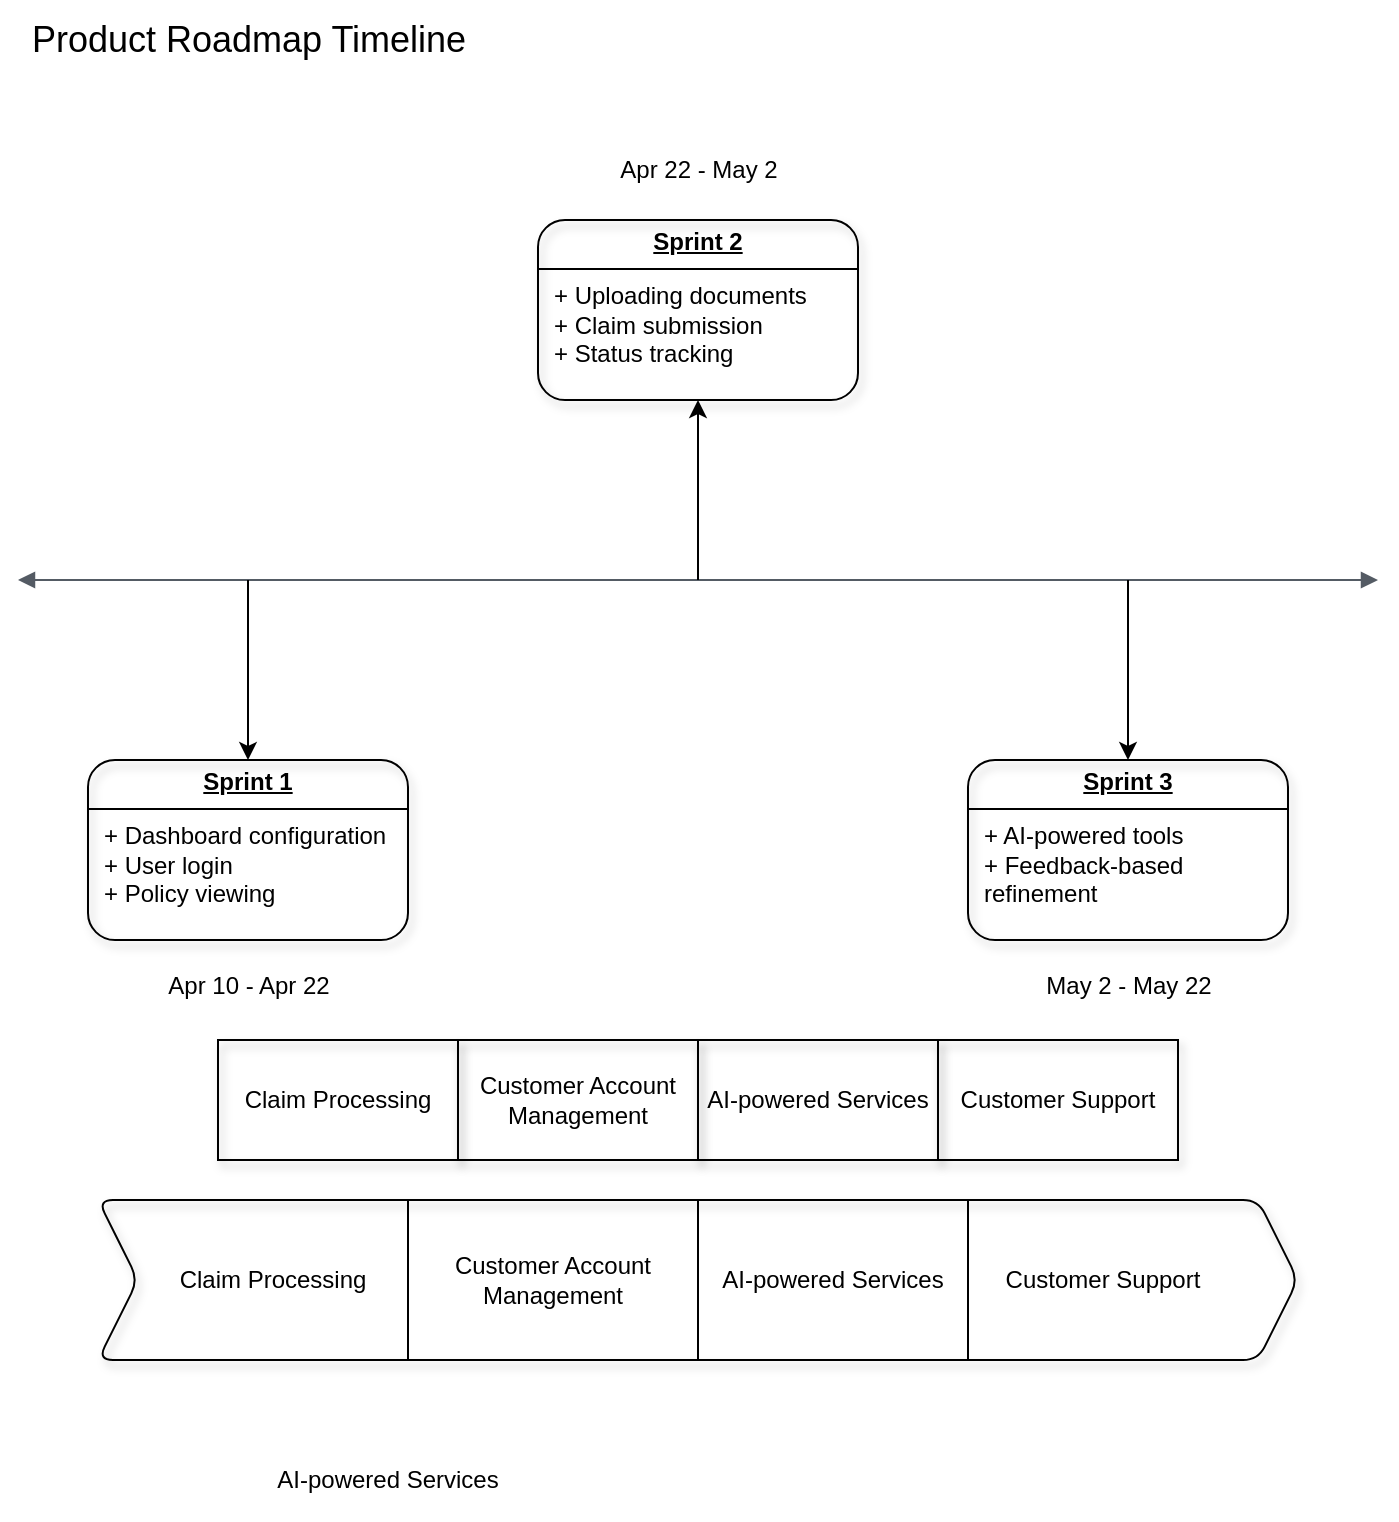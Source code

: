<mxfile version="27.0.9">
  <diagram name="Page-1" id="0dkHzYbZ3pAnxUX2YUPT">
    <mxGraphModel dx="1181" dy="635" grid="1" gridSize="10" guides="1" tooltips="1" connect="1" arrows="1" fold="1" page="1" pageScale="1" pageWidth="850" pageHeight="1100" math="0" shadow="0">
      <root>
        <mxCell id="0" />
        <mxCell id="1" parent="0" />
        <mxCell id="Aw84yJ3P4UB3LTqqaC1I-1" value="" style="edgeStyle=orthogonalEdgeStyle;html=1;endArrow=block;elbow=vertical;startArrow=block;startFill=1;endFill=1;strokeColor=#545B64;rounded=0;fontSize=11;strokeWidth=1;targetPerimeterSpacing=0;endSize=6;" edge="1" parent="1">
          <mxGeometry width="100" relative="1" as="geometry">
            <mxPoint x="85" y="490" as="sourcePoint" />
            <mxPoint x="765" y="490" as="targetPoint" />
          </mxGeometry>
        </mxCell>
        <mxCell id="Aw84yJ3P4UB3LTqqaC1I-10" value="" style="endArrow=classic;html=1;rounded=0;" edge="1" parent="1">
          <mxGeometry width="50" height="50" relative="1" as="geometry">
            <mxPoint x="425" y="490" as="sourcePoint" />
            <mxPoint x="425" y="400" as="targetPoint" />
          </mxGeometry>
        </mxCell>
        <mxCell id="Aw84yJ3P4UB3LTqqaC1I-12" value="" style="endArrow=classic;html=1;rounded=0;" edge="1" parent="1">
          <mxGeometry width="50" height="50" relative="1" as="geometry">
            <mxPoint x="200" y="490" as="sourcePoint" />
            <mxPoint x="200" y="580" as="targetPoint" />
          </mxGeometry>
        </mxCell>
        <mxCell id="Aw84yJ3P4UB3LTqqaC1I-13" value="" style="endArrow=classic;html=1;rounded=0;" edge="1" parent="1">
          <mxGeometry width="50" height="50" relative="1" as="geometry">
            <mxPoint x="640" y="490" as="sourcePoint" />
            <mxPoint x="640" y="580" as="targetPoint" />
          </mxGeometry>
        </mxCell>
        <mxCell id="Aw84yJ3P4UB3LTqqaC1I-151" value="&lt;p style=&quot;margin: 4px 0px 0px; text-align: center; text-decoration: underline;&quot;&gt;&lt;b&gt;Sprint 1&lt;/b&gt;&lt;/p&gt;&lt;hr size=&quot;1&quot; style=&quot;border-style:solid;&quot;&gt;&lt;p style=&quot;margin:0px;margin-left:8px;&quot;&gt;+ Dashboard configuration&lt;br&gt;+ User login&lt;br&gt;+ Policy viewing&lt;/p&gt;" style="verticalAlign=top;align=left;overflow=fill;html=1;whiteSpace=wrap;rounded=1;shadow=1;glass=0;strokeColor=default;strokeWidth=1;arcSize=15;fontFamily=Helvetica;fontSize=12;fontColor=default;fontStyle=0;horizontal=1;fillColor=none;" vertex="1" parent="1">
          <mxGeometry x="120" y="580" width="160" height="90" as="geometry" />
        </mxCell>
        <mxCell id="Aw84yJ3P4UB3LTqqaC1I-152" value="&lt;p style=&quot;margin: 4px 0px 0px; text-align: center; text-decoration: underline;&quot;&gt;&lt;b&gt;Sprint 2&lt;/b&gt;&lt;/p&gt;&lt;hr size=&quot;1&quot; style=&quot;border-style:solid;&quot;&gt;&lt;p style=&quot;margin:0px;margin-left:8px;&quot;&gt;+ Uploading documents&lt;br&gt;+ Claim submission&lt;br&gt;+ Status tracking&lt;/p&gt;" style="verticalAlign=top;align=left;overflow=fill;html=1;whiteSpace=wrap;rounded=1;shadow=1;glass=0;strokeColor=default;strokeWidth=1;arcSize=15;fontFamily=Helvetica;fontSize=12;fontColor=default;fontStyle=0;horizontal=1;fillColor=none;" vertex="1" parent="1">
          <mxGeometry x="345" y="310" width="160" height="90" as="geometry" />
        </mxCell>
        <mxCell id="Aw84yJ3P4UB3LTqqaC1I-153" value="&lt;p style=&quot;margin: 4px 0px 0px; text-align: center; text-decoration: underline;&quot;&gt;&lt;b&gt;Sprint 3&lt;/b&gt;&lt;/p&gt;&lt;hr size=&quot;1&quot; style=&quot;border-style:solid;&quot;&gt;&lt;p style=&quot;margin:0px;margin-left:8px;&quot;&gt;+ AI-powered tools&lt;br&gt;+ Feedback-based refinement&lt;/p&gt;" style="verticalAlign=top;align=left;overflow=fill;html=1;whiteSpace=wrap;rounded=1;shadow=1;glass=0;strokeColor=default;strokeWidth=1;arcSize=15;fontFamily=Helvetica;fontSize=12;fontColor=default;fontStyle=0;horizontal=1;fillColor=none;" vertex="1" parent="1">
          <mxGeometry x="560" y="580" width="160" height="90" as="geometry" />
        </mxCell>
        <mxCell id="Aw84yJ3P4UB3LTqqaC1I-155" value="Apr 10 - Apr 22" style="text;html=1;align=center;verticalAlign=middle;resizable=0;points=[];autosize=1;strokeColor=none;fillColor=none;fontFamily=Helvetica;fontSize=12;fontColor=default;fontStyle=0;horizontal=1;" vertex="1" parent="1">
          <mxGeometry x="150" y="678" width="100" height="30" as="geometry" />
        </mxCell>
        <mxCell id="Aw84yJ3P4UB3LTqqaC1I-156" value="Apr 22 - May 2 " style="text;html=1;align=center;verticalAlign=middle;resizable=0;points=[];autosize=1;strokeColor=none;fillColor=none;fontFamily=Helvetica;fontSize=12;fontColor=default;fontStyle=0;horizontal=1;" vertex="1" parent="1">
          <mxGeometry x="375" y="270" width="100" height="30" as="geometry" />
        </mxCell>
        <mxCell id="Aw84yJ3P4UB3LTqqaC1I-157" value="May 2 - May 22" style="text;html=1;align=center;verticalAlign=middle;resizable=0;points=[];autosize=1;strokeColor=none;fillColor=none;fontFamily=Helvetica;fontSize=12;fontColor=default;fontStyle=0;horizontal=1;" vertex="1" parent="1">
          <mxGeometry x="585" y="678" width="110" height="30" as="geometry" />
        </mxCell>
        <mxCell id="Aw84yJ3P4UB3LTqqaC1I-158" value="Product Roadmap Timeline" style="text;html=1;align=center;verticalAlign=middle;resizable=0;points=[];autosize=1;strokeColor=none;fillColor=none;fontFamily=Helvetica;fontSize=18;fontColor=default;fontStyle=0;horizontal=1;" vertex="1" parent="1">
          <mxGeometry x="80" y="200" width="240" height="40" as="geometry" />
        </mxCell>
        <mxCell id="Aw84yJ3P4UB3LTqqaC1I-164" value="Claim Processing" style="rounded=0;whiteSpace=wrap;html=1;shadow=1;glass=0;strokeColor=default;strokeWidth=1;align=center;verticalAlign=middle;arcSize=15;fontFamily=Helvetica;fontSize=12;fontColor=default;fontStyle=0;horizontal=1;fillColor=none;" vertex="1" parent="1">
          <mxGeometry x="185" y="720" width="120" height="60" as="geometry" />
        </mxCell>
        <mxCell id="Aw84yJ3P4UB3LTqqaC1I-165" value="Customer Account Management" style="rounded=0;whiteSpace=wrap;html=1;shadow=1;glass=0;strokeColor=default;strokeWidth=1;align=center;verticalAlign=middle;arcSize=15;fontFamily=Helvetica;fontSize=12;fontColor=default;fontStyle=0;horizontal=1;fillColor=none;" vertex="1" parent="1">
          <mxGeometry x="305" y="720" width="120" height="60" as="geometry" />
        </mxCell>
        <mxCell id="Aw84yJ3P4UB3LTqqaC1I-166" value="AI-powered Services" style="rounded=0;whiteSpace=wrap;html=1;shadow=1;glass=0;strokeColor=default;strokeWidth=1;align=center;verticalAlign=middle;arcSize=15;fontFamily=Helvetica;fontSize=12;fontColor=default;fontStyle=0;horizontal=1;fillColor=none;" vertex="1" parent="1">
          <mxGeometry x="425" y="720" width="120" height="60" as="geometry" />
        </mxCell>
        <mxCell id="Aw84yJ3P4UB3LTqqaC1I-167" value="Customer Support" style="rounded=0;whiteSpace=wrap;html=1;shadow=1;glass=0;strokeColor=default;strokeWidth=1;align=center;verticalAlign=middle;arcSize=15;fontFamily=Helvetica;fontSize=12;fontColor=default;fontStyle=0;horizontal=1;fillColor=none;" vertex="1" parent="1">
          <mxGeometry x="545" y="720" width="120" height="60" as="geometry" />
        </mxCell>
        <mxCell id="Aw84yJ3P4UB3LTqqaC1I-172" value="" style="shape=step;perimeter=stepPerimeter;whiteSpace=wrap;html=1;fixedSize=1;rounded=1;shadow=1;glass=0;strokeColor=default;strokeWidth=1;align=center;verticalAlign=middle;arcSize=15;fontFamily=Helvetica;fontSize=12;fontColor=default;fontStyle=0;horizontal=1;fillColor=none;" vertex="1" parent="1">
          <mxGeometry x="125" y="800" width="600" height="80" as="geometry" />
        </mxCell>
        <mxCell id="Aw84yJ3P4UB3LTqqaC1I-176" value="" style="endArrow=none;html=1;rounded=0;fontFamily=Helvetica;fontSize=12;fontColor=default;fontStyle=0;horizontal=1;exitX=0.507;exitY=1.02;exitDx=0;exitDy=0;exitPerimeter=0;" edge="1" parent="1">
          <mxGeometry width="50" height="50" relative="1" as="geometry">
            <mxPoint x="425" y="880" as="sourcePoint" />
            <mxPoint x="425" y="800" as="targetPoint" />
          </mxGeometry>
        </mxCell>
        <mxCell id="Aw84yJ3P4UB3LTqqaC1I-180" value="AI-powered Services" style="text;html=1;align=center;verticalAlign=middle;whiteSpace=wrap;rounded=0;fontFamily=Helvetica;fontSize=12;fontColor=default;fontStyle=0;horizontal=1;" vertex="1" parent="1">
          <mxGeometry x="210" y="920" width="120" height="40" as="geometry" />
        </mxCell>
        <mxCell id="Aw84yJ3P4UB3LTqqaC1I-181" value="AI-powered Services" style="text;html=1;align=center;verticalAlign=middle;whiteSpace=wrap;rounded=0;fontFamily=Helvetica;fontSize=12;fontColor=default;fontStyle=0;horizontal=1;" vertex="1" parent="1">
          <mxGeometry x="425" y="800" width="135" height="80" as="geometry" />
        </mxCell>
        <mxCell id="Aw84yJ3P4UB3LTqqaC1I-183" value="" style="endArrow=none;html=1;rounded=0;fontFamily=Helvetica;fontSize=12;fontColor=default;fontStyle=0;horizontal=1;exitX=0.507;exitY=1.02;exitDx=0;exitDy=0;exitPerimeter=0;" edge="1" parent="1">
          <mxGeometry width="50" height="50" relative="1" as="geometry">
            <mxPoint x="560" y="880" as="sourcePoint" />
            <mxPoint x="560" y="800" as="targetPoint" />
          </mxGeometry>
        </mxCell>
        <mxCell id="Aw84yJ3P4UB3LTqqaC1I-184" value="" style="endArrow=none;html=1;rounded=0;fontFamily=Helvetica;fontSize=12;fontColor=default;fontStyle=0;horizontal=1;exitX=0.507;exitY=1.02;exitDx=0;exitDy=0;exitPerimeter=0;" edge="1" parent="1">
          <mxGeometry width="50" height="50" relative="1" as="geometry">
            <mxPoint x="280" y="880" as="sourcePoint" />
            <mxPoint x="280" y="800" as="targetPoint" />
          </mxGeometry>
        </mxCell>
        <mxCell id="Aw84yJ3P4UB3LTqqaC1I-185" value="Claim Processing" style="text;html=1;align=center;verticalAlign=middle;whiteSpace=wrap;rounded=0;fontFamily=Helvetica;fontSize=12;fontColor=default;fontStyle=0;horizontal=1;" vertex="1" parent="1">
          <mxGeometry x="145" y="800" width="135" height="80" as="geometry" />
        </mxCell>
        <mxCell id="Aw84yJ3P4UB3LTqqaC1I-186" value="Customer Support" style="text;html=1;align=center;verticalAlign=middle;whiteSpace=wrap;rounded=0;fontFamily=Helvetica;fontSize=12;fontColor=default;fontStyle=0;horizontal=1;" vertex="1" parent="1">
          <mxGeometry x="560" y="800" width="135" height="80" as="geometry" />
        </mxCell>
        <mxCell id="Aw84yJ3P4UB3LTqqaC1I-187" value="Customer Account Management" style="text;html=1;align=center;verticalAlign=middle;whiteSpace=wrap;rounded=0;fontFamily=Helvetica;fontSize=12;fontColor=default;fontStyle=0;horizontal=1;" vertex="1" parent="1">
          <mxGeometry x="280" y="800" width="145" height="80" as="geometry" />
        </mxCell>
      </root>
    </mxGraphModel>
  </diagram>
</mxfile>
